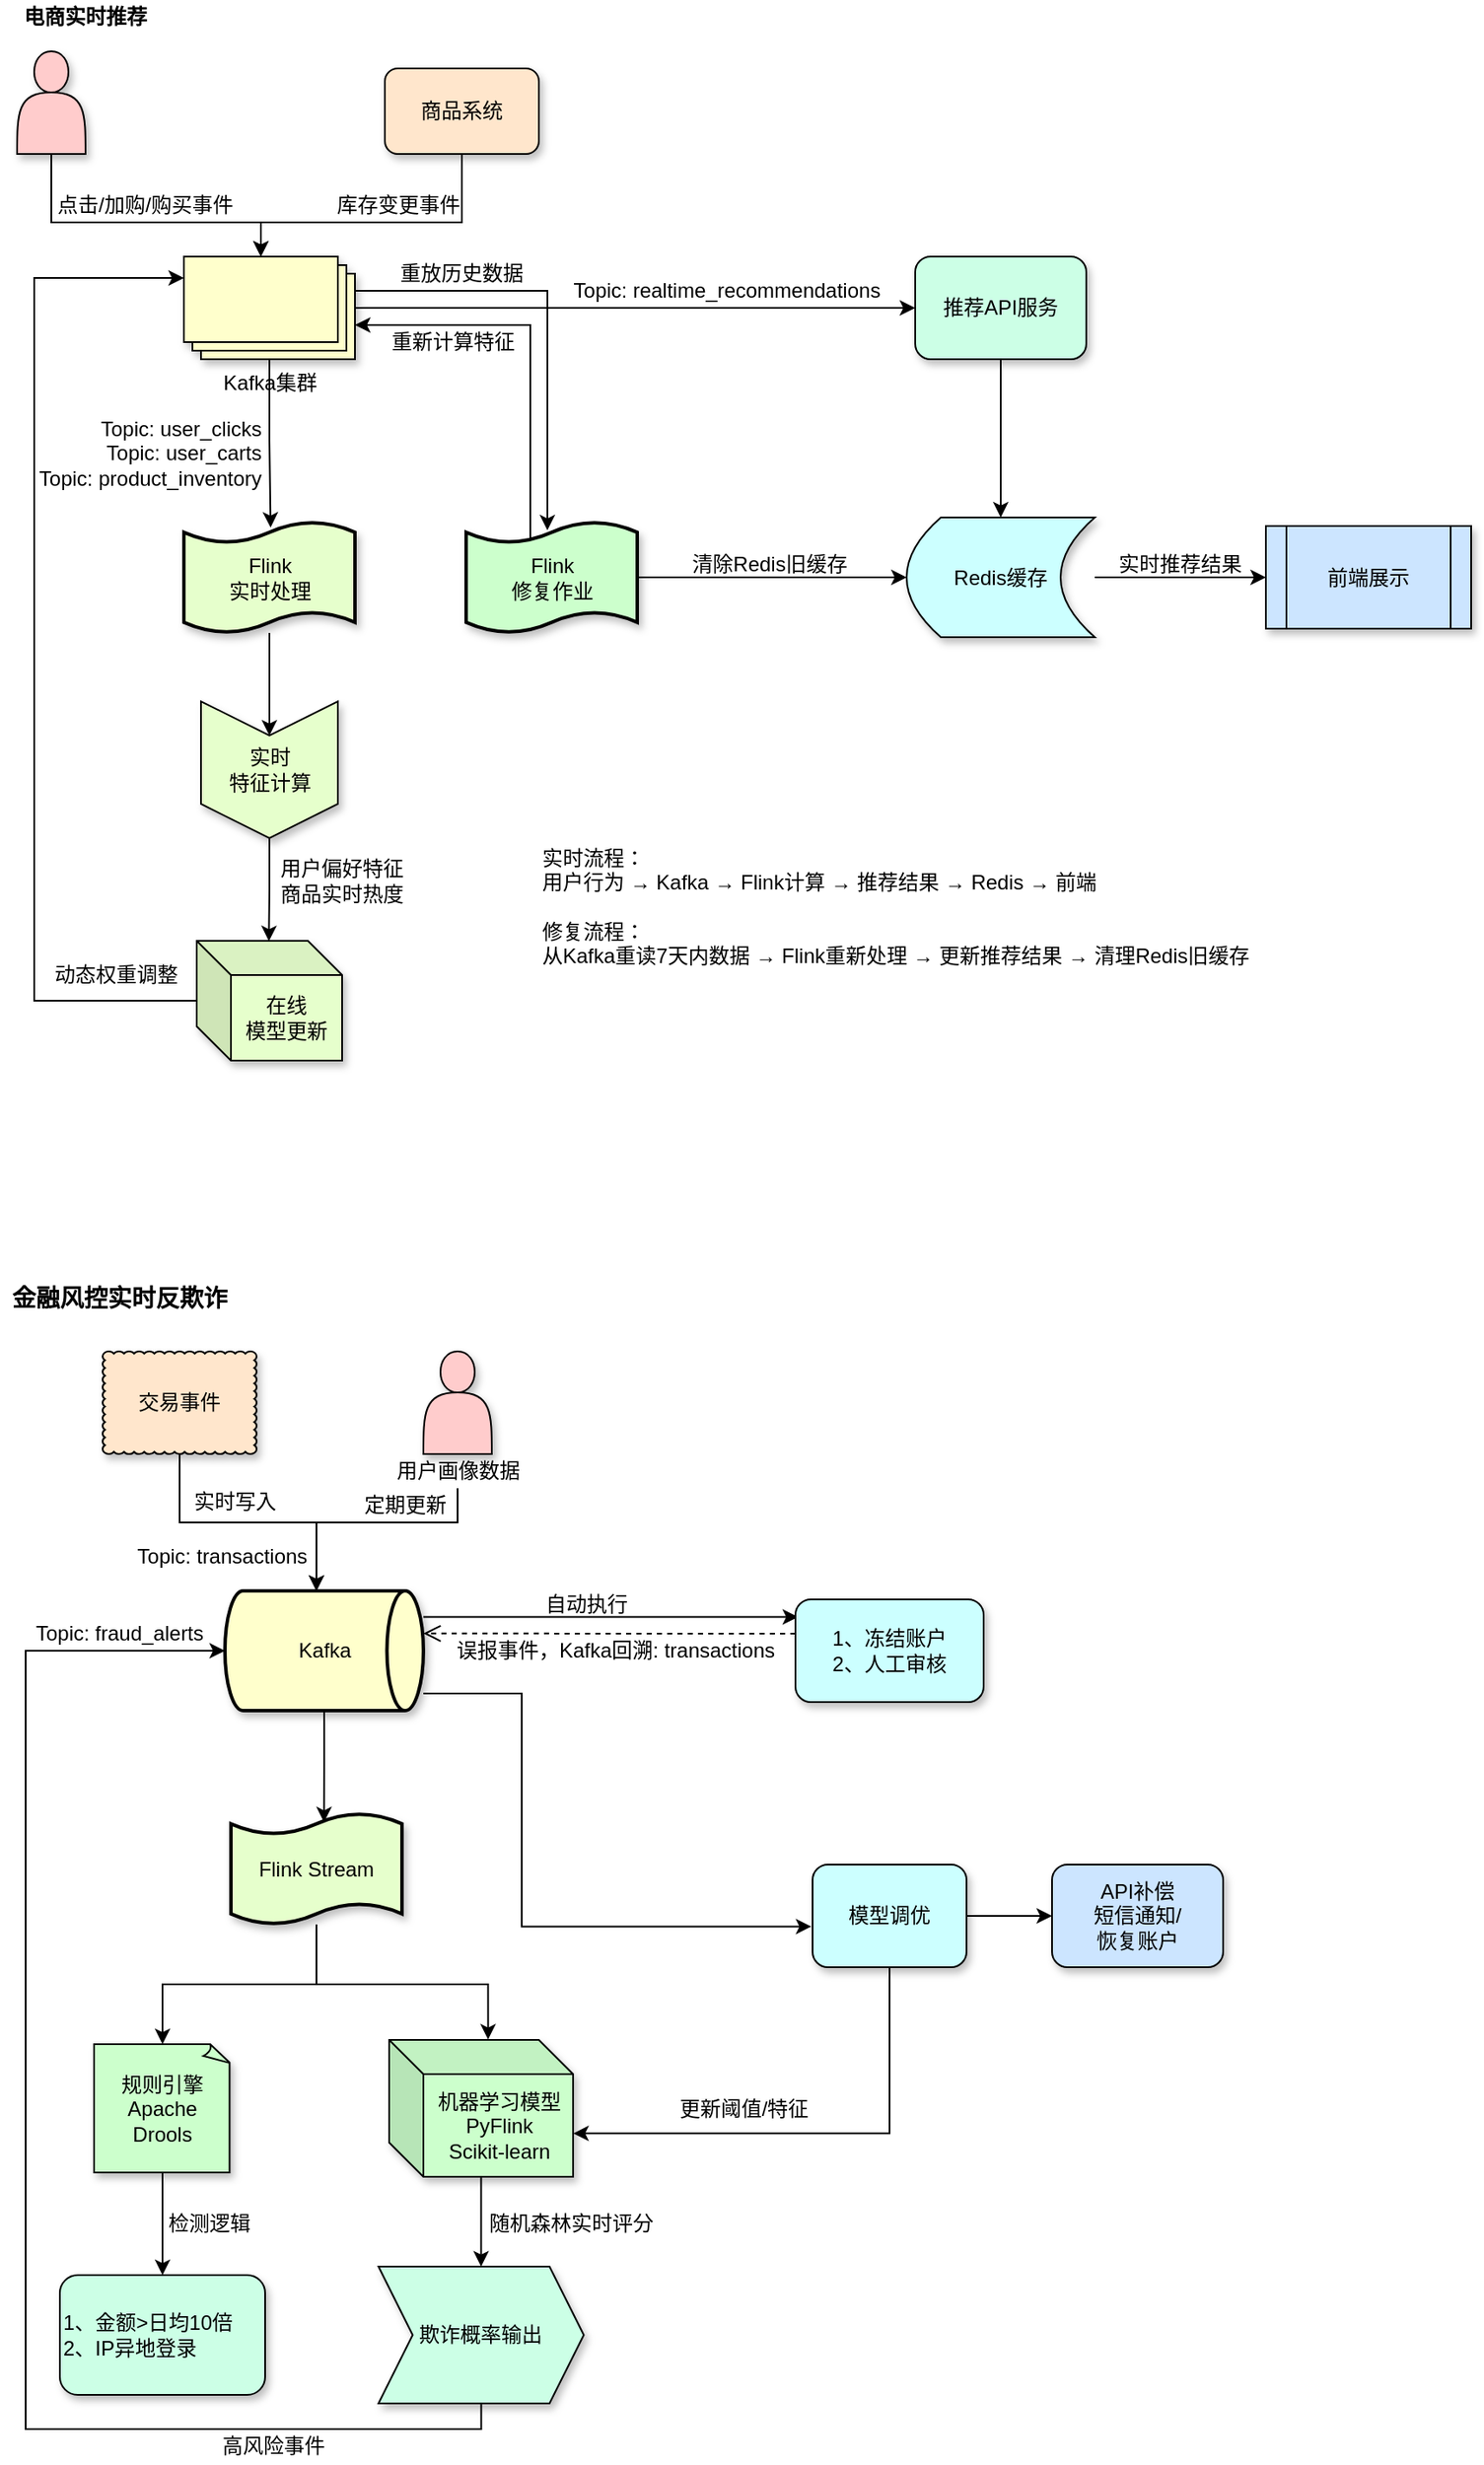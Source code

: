 <mxfile version="28.1.0">
  <diagram name="第 1 页" id="_Aqxj8Jde4Hy_DxsKCQy">
    <mxGraphModel dx="1590" dy="773" grid="1" gridSize="10" guides="1" tooltips="1" connect="1" arrows="1" fold="1" page="1" pageScale="1" pageWidth="827" pageHeight="1169" math="0" shadow="0">
      <root>
        <mxCell id="0" />
        <mxCell id="1" parent="0" />
        <mxCell id="La25dQTpnZjJiYhMPWZi-64" value="" style="group" vertex="1" connectable="0" parent="1">
          <mxGeometry x="120" y="860" width="715" height="690" as="geometry" />
        </mxCell>
        <mxCell id="La25dQTpnZjJiYhMPWZi-7" value="交易事件" style="whiteSpace=wrap;html=1;shape=mxgraph.basic.cloud_rect;fillColor=#FFE6CC;shadow=1;movable=1;resizable=1;rotatable=1;deletable=1;editable=1;locked=0;connectable=1;" vertex="1" parent="La25dQTpnZjJiYhMPWZi-64">
          <mxGeometry x="60" y="40" width="90" height="60" as="geometry" />
        </mxCell>
        <mxCell id="La25dQTpnZjJiYhMPWZi-8" value="" style="shape=actor;whiteSpace=wrap;html=1;fillColor=#FFCCCC;shadow=1;movable=1;resizable=1;rotatable=1;deletable=1;editable=1;locked=0;connectable=1;" vertex="1" parent="La25dQTpnZjJiYhMPWZi-64">
          <mxGeometry x="247.5" y="40" width="40" height="60" as="geometry" />
        </mxCell>
        <mxCell id="La25dQTpnZjJiYhMPWZi-46" style="edgeStyle=orthogonalEdgeStyle;rounded=0;orthogonalLoop=1;jettySize=auto;html=1;movable=1;resizable=1;rotatable=1;deletable=1;editable=1;locked=0;connectable=1;" edge="1" parent="La25dQTpnZjJiYhMPWZi-64" source="La25dQTpnZjJiYhMPWZi-9">
          <mxGeometry relative="1" as="geometry">
            <mxPoint x="185" y="180" as="targetPoint" />
            <Array as="points">
              <mxPoint x="268" y="140" />
              <mxPoint x="185" y="140" />
            </Array>
          </mxGeometry>
        </mxCell>
        <mxCell id="La25dQTpnZjJiYhMPWZi-9" value="用户画像数据" style="text;strokeColor=none;align=center;fillColor=none;html=1;verticalAlign=middle;whiteSpace=wrap;rounded=0;movable=1;resizable=1;rotatable=1;deletable=1;editable=1;locked=0;connectable=1;" vertex="1" parent="La25dQTpnZjJiYhMPWZi-64">
          <mxGeometry x="227.5" y="100" width="80" height="20" as="geometry" />
        </mxCell>
        <mxCell id="La25dQTpnZjJiYhMPWZi-22" style="edgeStyle=orthogonalEdgeStyle;rounded=0;orthogonalLoop=1;jettySize=auto;html=1;entryX=0.014;entryY=0.171;entryDx=0;entryDy=0;entryPerimeter=0;movable=1;resizable=1;rotatable=1;deletable=1;editable=1;locked=0;connectable=1;" edge="1" parent="La25dQTpnZjJiYhMPWZi-64" source="La25dQTpnZjJiYhMPWZi-10" target="La25dQTpnZjJiYhMPWZi-21">
          <mxGeometry relative="1" as="geometry">
            <Array as="points">
              <mxPoint x="397" y="195" />
            </Array>
          </mxGeometry>
        </mxCell>
        <mxCell id="La25dQTpnZjJiYhMPWZi-10" value="Kafka" style="strokeWidth=2;html=1;shape=mxgraph.flowchart.direct_data;whiteSpace=wrap;fillColor=#FFFFCC;shadow=1;movable=1;resizable=1;rotatable=1;deletable=1;editable=1;locked=0;connectable=1;" vertex="1" parent="La25dQTpnZjJiYhMPWZi-64">
          <mxGeometry x="131.5" y="180" width="116" height="70" as="geometry" />
        </mxCell>
        <mxCell id="La25dQTpnZjJiYhMPWZi-50" style="edgeStyle=orthogonalEdgeStyle;rounded=0;orthogonalLoop=1;jettySize=auto;html=1;movable=1;resizable=1;rotatable=1;deletable=1;editable=1;locked=0;connectable=1;" edge="1" parent="La25dQTpnZjJiYhMPWZi-64" source="La25dQTpnZjJiYhMPWZi-11" target="La25dQTpnZjJiYhMPWZi-12">
          <mxGeometry relative="1" as="geometry">
            <Array as="points">
              <mxPoint x="185" y="410" />
              <mxPoint x="95" y="410" />
            </Array>
          </mxGeometry>
        </mxCell>
        <mxCell id="La25dQTpnZjJiYhMPWZi-11" value="Flink Stream" style="shape=tape;whiteSpace=wrap;html=1;strokeWidth=2;size=0.19;fillColor=#E6FFCC;shadow=1;movable=1;resizable=1;rotatable=1;deletable=1;editable=1;locked=0;connectable=1;" vertex="1" parent="La25dQTpnZjJiYhMPWZi-64">
          <mxGeometry x="135" y="310" width="100" height="65" as="geometry" />
        </mxCell>
        <mxCell id="La25dQTpnZjJiYhMPWZi-41" style="edgeStyle=orthogonalEdgeStyle;rounded=0;orthogonalLoop=1;jettySize=auto;html=1;entryX=0.5;entryY=0;entryDx=0;entryDy=0;movable=1;resizable=1;rotatable=1;deletable=1;editable=1;locked=0;connectable=1;" edge="1" parent="La25dQTpnZjJiYhMPWZi-64" source="La25dQTpnZjJiYhMPWZi-12" target="La25dQTpnZjJiYhMPWZi-14">
          <mxGeometry relative="1" as="geometry" />
        </mxCell>
        <mxCell id="La25dQTpnZjJiYhMPWZi-12" value="规则引擎&lt;br&gt;Apache Drools" style="whiteSpace=wrap;html=1;shape=mxgraph.basic.document;fillColor=#CCFFCC;shadow=1;movable=1;resizable=1;rotatable=1;deletable=1;editable=1;locked=0;connectable=1;" vertex="1" parent="La25dQTpnZjJiYhMPWZi-64">
          <mxGeometry x="55" y="445" width="80" height="75" as="geometry" />
        </mxCell>
        <mxCell id="La25dQTpnZjJiYhMPWZi-52" style="edgeStyle=orthogonalEdgeStyle;rounded=0;orthogonalLoop=1;jettySize=auto;html=1;entryX=0.5;entryY=0;entryDx=0;entryDy=0;movable=1;resizable=1;rotatable=1;deletable=1;editable=1;locked=0;connectable=1;" edge="1" parent="La25dQTpnZjJiYhMPWZi-64" source="La25dQTpnZjJiYhMPWZi-13" target="La25dQTpnZjJiYhMPWZi-15">
          <mxGeometry relative="1" as="geometry" />
        </mxCell>
        <mxCell id="La25dQTpnZjJiYhMPWZi-13" value="机器学习模型&lt;br&gt;PyFlink&lt;br&gt;Scikit-learn" style="shape=cube;whiteSpace=wrap;html=1;boundedLbl=1;backgroundOutline=1;darkOpacity=0.05;darkOpacity2=0.1;fillColor=#CCFFCC;shadow=1;movable=1;resizable=1;rotatable=1;deletable=1;editable=1;locked=0;connectable=1;" vertex="1" parent="La25dQTpnZjJiYhMPWZi-64">
          <mxGeometry x="227.5" y="442.5" width="107.5" height="80" as="geometry" />
        </mxCell>
        <mxCell id="La25dQTpnZjJiYhMPWZi-14" value="1、金额&amp;gt;日均10倍&lt;br&gt;2、IP异地登录" style="rounded=1;whiteSpace=wrap;html=1;align=left;fillColor=#CCFFE6;shadow=1;movable=1;resizable=1;rotatable=1;deletable=1;editable=1;locked=0;connectable=1;" vertex="1" parent="La25dQTpnZjJiYhMPWZi-64">
          <mxGeometry x="35" y="580" width="120" height="70" as="geometry" />
        </mxCell>
        <mxCell id="La25dQTpnZjJiYhMPWZi-15" value="欺诈概率输出" style="shape=step;perimeter=stepPerimeter;whiteSpace=wrap;html=1;fixedSize=1;fillColor=#CCFFE6;shadow=1;movable=1;resizable=1;rotatable=1;deletable=1;editable=1;locked=0;connectable=1;" vertex="1" parent="La25dQTpnZjJiYhMPWZi-64">
          <mxGeometry x="221.25" y="575" width="120" height="80" as="geometry" />
        </mxCell>
        <mxCell id="La25dQTpnZjJiYhMPWZi-18" value="Topic: transactions" style="text;strokeColor=none;align=center;fillColor=none;html=1;verticalAlign=middle;whiteSpace=wrap;rounded=0;movable=1;resizable=1;rotatable=1;deletable=1;editable=1;locked=0;connectable=1;" vertex="1" parent="La25dQTpnZjJiYhMPWZi-64">
          <mxGeometry x="75" y="150" width="110" height="20" as="geometry" />
        </mxCell>
        <mxCell id="La25dQTpnZjJiYhMPWZi-20" value="Topic: fraud_alerts" style="text;strokeColor=none;align=center;fillColor=none;html=1;verticalAlign=middle;whiteSpace=wrap;rounded=0;movable=1;resizable=1;rotatable=1;deletable=1;editable=1;locked=0;connectable=1;" vertex="1" parent="La25dQTpnZjJiYhMPWZi-64">
          <mxGeometry x="15" y="195" width="110" height="20" as="geometry" />
        </mxCell>
        <mxCell id="La25dQTpnZjJiYhMPWZi-21" value="1、冻结账户&lt;br&gt;2、人工审核" style="rounded=1;whiteSpace=wrap;html=1;align=center;fillColor=#CCFFFF;shadow=1;movable=1;resizable=1;rotatable=1;deletable=1;editable=1;locked=0;connectable=1;" vertex="1" parent="La25dQTpnZjJiYhMPWZi-64">
          <mxGeometry x="465" y="185" width="110" height="60" as="geometry" />
        </mxCell>
        <mxCell id="La25dQTpnZjJiYhMPWZi-24" value="自动执行" style="text;strokeColor=none;align=center;fillColor=none;html=1;verticalAlign=middle;whiteSpace=wrap;rounded=0;movable=1;resizable=1;rotatable=1;deletable=1;editable=1;locked=0;connectable=1;" vertex="1" parent="La25dQTpnZjJiYhMPWZi-64">
          <mxGeometry x="317.5" y="180" width="50" height="15" as="geometry" />
        </mxCell>
        <mxCell id="La25dQTpnZjJiYhMPWZi-27" value="" style="html=1;verticalAlign=bottom;endArrow=open;dashed=1;endSize=8;curved=0;rounded=0;movable=1;resizable=1;rotatable=1;deletable=1;editable=1;locked=0;connectable=1;" edge="1" parent="La25dQTpnZjJiYhMPWZi-64">
          <mxGeometry relative="1" as="geometry">
            <mxPoint x="465" y="205.05" as="sourcePoint" />
            <mxPoint x="247.5" y="204.88" as="targetPoint" />
          </mxGeometry>
        </mxCell>
        <mxCell id="La25dQTpnZjJiYhMPWZi-28" value="误报事件，Kafka回溯: transactions" style="text;strokeColor=none;align=center;fillColor=none;html=1;verticalAlign=middle;whiteSpace=wrap;rounded=0;movable=1;resizable=1;rotatable=1;deletable=1;editable=1;locked=0;connectable=1;" vertex="1" parent="La25dQTpnZjJiYhMPWZi-64">
          <mxGeometry x="265" y="205" width="190" height="20" as="geometry" />
        </mxCell>
        <mxCell id="La25dQTpnZjJiYhMPWZi-36" style="edgeStyle=orthogonalEdgeStyle;rounded=0;orthogonalLoop=1;jettySize=auto;html=1;entryX=0;entryY=0.5;entryDx=0;entryDy=0;movable=1;resizable=1;rotatable=1;deletable=1;editable=1;locked=0;connectable=1;" edge="1" parent="La25dQTpnZjJiYhMPWZi-64" source="La25dQTpnZjJiYhMPWZi-31" target="La25dQTpnZjJiYhMPWZi-35">
          <mxGeometry relative="1" as="geometry" />
        </mxCell>
        <mxCell id="La25dQTpnZjJiYhMPWZi-31" value="模型调优" style="rounded=1;whiteSpace=wrap;html=1;fillColor=#CCFFFF;shadow=1;movable=1;resizable=1;rotatable=1;deletable=1;editable=1;locked=0;connectable=1;" vertex="1" parent="La25dQTpnZjJiYhMPWZi-64">
          <mxGeometry x="475" y="340" width="90" height="60" as="geometry" />
        </mxCell>
        <mxCell id="La25dQTpnZjJiYhMPWZi-34" value="更新阈值/特征" style="text;strokeColor=none;align=center;fillColor=none;html=1;verticalAlign=middle;whiteSpace=wrap;rounded=0;movable=1;resizable=1;rotatable=1;deletable=1;editable=1;locked=0;connectable=1;" vertex="1" parent="La25dQTpnZjJiYhMPWZi-64">
          <mxGeometry x="395" y="472.5" width="80" height="20" as="geometry" />
        </mxCell>
        <mxCell id="La25dQTpnZjJiYhMPWZi-35" value="API补偿&lt;br&gt;短信通知/&lt;br&gt;恢复账户" style="rounded=1;whiteSpace=wrap;html=1;fillColor=#CCE5FF;shadow=1;movable=1;resizable=1;rotatable=1;deletable=1;editable=1;locked=0;connectable=1;" vertex="1" parent="La25dQTpnZjJiYhMPWZi-64">
          <mxGeometry x="615" y="340" width="100" height="60" as="geometry" />
        </mxCell>
        <mxCell id="La25dQTpnZjJiYhMPWZi-38" style="edgeStyle=orthogonalEdgeStyle;rounded=0;orthogonalLoop=1;jettySize=auto;html=1;entryX=0.544;entryY=0.081;entryDx=0;entryDy=0;entryPerimeter=0;movable=1;resizable=1;rotatable=1;deletable=1;editable=1;locked=0;connectable=1;" edge="1" parent="La25dQTpnZjJiYhMPWZi-64" source="La25dQTpnZjJiYhMPWZi-10" target="La25dQTpnZjJiYhMPWZi-11">
          <mxGeometry relative="1" as="geometry" />
        </mxCell>
        <mxCell id="La25dQTpnZjJiYhMPWZi-43" value="实时写入" style="text;strokeColor=none;align=center;fillColor=none;html=1;verticalAlign=middle;whiteSpace=wrap;rounded=0;movable=1;resizable=1;rotatable=1;deletable=1;editable=1;locked=0;connectable=1;" vertex="1" parent="La25dQTpnZjJiYhMPWZi-64">
          <mxGeometry x="110" y="120" width="55" height="15" as="geometry" />
        </mxCell>
        <mxCell id="La25dQTpnZjJiYhMPWZi-44" value="定期更新" style="text;strokeColor=none;align=center;fillColor=none;html=1;verticalAlign=middle;whiteSpace=wrap;rounded=0;movable=1;resizable=1;rotatable=1;deletable=1;editable=1;locked=0;connectable=1;" vertex="1" parent="La25dQTpnZjJiYhMPWZi-64">
          <mxGeometry x="207.5" y="120" width="57.5" height="20" as="geometry" />
        </mxCell>
        <mxCell id="La25dQTpnZjJiYhMPWZi-45" style="edgeStyle=orthogonalEdgeStyle;rounded=0;orthogonalLoop=1;jettySize=auto;html=1;entryX=0.461;entryY=0;entryDx=0;entryDy=0;entryPerimeter=0;movable=1;resizable=1;rotatable=1;deletable=1;editable=1;locked=0;connectable=1;" edge="1" parent="La25dQTpnZjJiYhMPWZi-64" source="La25dQTpnZjJiYhMPWZi-7" target="La25dQTpnZjJiYhMPWZi-10">
          <mxGeometry relative="1" as="geometry" />
        </mxCell>
        <mxCell id="La25dQTpnZjJiYhMPWZi-47" value="检测逻辑" style="text;strokeColor=none;align=center;fillColor=none;html=1;verticalAlign=middle;whiteSpace=wrap;rounded=0;movable=1;resizable=1;rotatable=1;deletable=1;editable=1;locked=0;connectable=1;" vertex="1" parent="La25dQTpnZjJiYhMPWZi-64">
          <mxGeometry x="95" y="540" width="55" height="20" as="geometry" />
        </mxCell>
        <mxCell id="La25dQTpnZjJiYhMPWZi-51" style="edgeStyle=orthogonalEdgeStyle;rounded=0;orthogonalLoop=1;jettySize=auto;html=1;entryX=0.538;entryY=-0.003;entryDx=0;entryDy=0;entryPerimeter=0;movable=1;resizable=1;rotatable=1;deletable=1;editable=1;locked=0;connectable=1;" edge="1" parent="La25dQTpnZjJiYhMPWZi-64" source="La25dQTpnZjJiYhMPWZi-11" target="La25dQTpnZjJiYhMPWZi-13">
          <mxGeometry relative="1" as="geometry">
            <mxPoint x="285" y="440" as="targetPoint" />
            <Array as="points">
              <mxPoint x="185" y="410" />
              <mxPoint x="285" y="410" />
            </Array>
          </mxGeometry>
        </mxCell>
        <mxCell id="La25dQTpnZjJiYhMPWZi-53" value="随机森林实时评分" style="text;strokeColor=none;align=center;fillColor=none;html=1;verticalAlign=middle;whiteSpace=wrap;rounded=0;movable=1;resizable=1;rotatable=1;deletable=1;editable=1;locked=0;connectable=1;" vertex="1" parent="La25dQTpnZjJiYhMPWZi-64">
          <mxGeometry x="285" y="540" width="97.5" height="20" as="geometry" />
        </mxCell>
        <mxCell id="La25dQTpnZjJiYhMPWZi-56" style="edgeStyle=orthogonalEdgeStyle;rounded=0;orthogonalLoop=1;jettySize=auto;html=1;entryX=0;entryY=0.5;entryDx=0;entryDy=0;entryPerimeter=0;movable=1;resizable=1;rotatable=1;deletable=1;editable=1;locked=0;connectable=1;" edge="1" parent="La25dQTpnZjJiYhMPWZi-64" source="La25dQTpnZjJiYhMPWZi-15" target="La25dQTpnZjJiYhMPWZi-10">
          <mxGeometry relative="1" as="geometry">
            <Array as="points">
              <mxPoint x="281" y="670" />
              <mxPoint x="15" y="670" />
              <mxPoint x="15" y="215" />
            </Array>
          </mxGeometry>
        </mxCell>
        <mxCell id="La25dQTpnZjJiYhMPWZi-59" style="edgeStyle=orthogonalEdgeStyle;rounded=0;orthogonalLoop=1;jettySize=auto;html=1;entryX=-0.008;entryY=0.604;entryDx=0;entryDy=0;entryPerimeter=0;movable=1;resizable=1;rotatable=1;deletable=1;editable=1;locked=0;connectable=1;" edge="1" parent="La25dQTpnZjJiYhMPWZi-64" source="La25dQTpnZjJiYhMPWZi-10" target="La25dQTpnZjJiYhMPWZi-31">
          <mxGeometry relative="1" as="geometry">
            <Array as="points">
              <mxPoint x="305" y="240" />
              <mxPoint x="305" y="376" />
            </Array>
          </mxGeometry>
        </mxCell>
        <mxCell id="La25dQTpnZjJiYhMPWZi-60" style="edgeStyle=orthogonalEdgeStyle;rounded=0;orthogonalLoop=1;jettySize=auto;html=1;entryX=1.001;entryY=0.683;entryDx=0;entryDy=0;entryPerimeter=0;movable=1;resizable=1;rotatable=1;deletable=1;editable=1;locked=0;connectable=1;" edge="1" parent="La25dQTpnZjJiYhMPWZi-64" source="La25dQTpnZjJiYhMPWZi-31" target="La25dQTpnZjJiYhMPWZi-13">
          <mxGeometry relative="1" as="geometry">
            <Array as="points">
              <mxPoint x="520" y="497" />
            </Array>
          </mxGeometry>
        </mxCell>
        <mxCell id="La25dQTpnZjJiYhMPWZi-61" value="高风险事件" style="text;strokeColor=none;align=center;fillColor=none;html=1;verticalAlign=middle;whiteSpace=wrap;rounded=0;movable=1;resizable=1;rotatable=1;deletable=1;editable=1;locked=0;connectable=1;" vertex="1" parent="La25dQTpnZjJiYhMPWZi-64">
          <mxGeometry x="125" y="670" width="70" height="20" as="geometry" />
        </mxCell>
        <mxCell id="La25dQTpnZjJiYhMPWZi-63" value="&lt;p class=&quot;MsoNormal&quot;&gt;&lt;span style=&quot;mso-spacerun:&#39;yes&#39;;font-family:Calibri;mso-fareast-font-family:宋体;&lt;br/&gt;mso-bidi-font-family:&#39;Times New Roman&#39;;font-size:10.5pt;mso-font-kerning:1.0pt;&quot;&gt;&lt;font face=&quot;宋体&quot;&gt;&lt;b&gt;金融风控实时反欺诈&lt;/b&gt;&lt;/font&gt;&lt;/span&gt;&lt;/p&gt;" style="text;strokeColor=none;align=center;fillColor=none;html=1;verticalAlign=middle;whiteSpace=wrap;rounded=0;movable=1;resizable=1;rotatable=1;deletable=1;editable=1;locked=0;connectable=1;" vertex="1" parent="La25dQTpnZjJiYhMPWZi-64">
          <mxGeometry width="140" height="20" as="geometry" />
        </mxCell>
        <mxCell id="La25dQTpnZjJiYhMPWZi-65" value="" style="group" vertex="1" connectable="0" parent="1">
          <mxGeometry x="130" y="110" width="850" height="620" as="geometry" />
        </mxCell>
        <mxCell id="fvvX9LTm_vfDmY3ljQnO-33" value="Flink&lt;br&gt;修复作业" style="shape=tape;whiteSpace=wrap;html=1;strokeWidth=2;size=0.19;fillColor=#CCFFCC;shadow=1;" parent="La25dQTpnZjJiYhMPWZi-65" vertex="1">
          <mxGeometry x="262.5" y="305" width="100" height="65" as="geometry" />
        </mxCell>
        <mxCell id="La25dQTpnZjJiYhMPWZi-2" value="&lt;b&gt;电商实时推荐&lt;/b&gt;" style="text;strokeColor=none;align=center;fillColor=none;html=1;verticalAlign=middle;whiteSpace=wrap;rounded=0;" vertex="1" parent="La25dQTpnZjJiYhMPWZi-65">
          <mxGeometry width="80" height="20" as="geometry" />
        </mxCell>
        <mxCell id="fvvX9LTm_vfDmY3ljQnO-1" value="" style="shape=actor;whiteSpace=wrap;html=1;fillColor=#FFCCCC;shadow=1;" parent="La25dQTpnZjJiYhMPWZi-65" vertex="1">
          <mxGeometry y="30" width="40" height="60" as="geometry" />
        </mxCell>
        <mxCell id="fvvX9LTm_vfDmY3ljQnO-2" value="商品系统" style="rounded=1;whiteSpace=wrap;html=1;fillColor=#FFE6CC;shadow=1;" parent="La25dQTpnZjJiYhMPWZi-65" vertex="1">
          <mxGeometry x="215" y="40" width="90" height="50" as="geometry" />
        </mxCell>
        <mxCell id="fvvX9LTm_vfDmY3ljQnO-65" style="edgeStyle=orthogonalEdgeStyle;rounded=0;orthogonalLoop=1;jettySize=auto;html=1;entryX=0;entryY=0.5;entryDx=0;entryDy=0;" parent="La25dQTpnZjJiYhMPWZi-65" source="fvvX9LTm_vfDmY3ljQnO-3" target="fvvX9LTm_vfDmY3ljQnO-44" edge="1">
          <mxGeometry relative="1" as="geometry" />
        </mxCell>
        <mxCell id="fvvX9LTm_vfDmY3ljQnO-3" value="Kafka集群" style="verticalLabelPosition=bottom;verticalAlign=top;html=1;shape=mxgraph.basic.layered_rect;dx=10;outlineConnect=0;whiteSpace=wrap;fillColor=#FFFFCC;shadow=1;" parent="La25dQTpnZjJiYhMPWZi-65" vertex="1">
          <mxGeometry x="97.5" y="150" width="100" height="60" as="geometry" />
        </mxCell>
        <mxCell id="fvvX9LTm_vfDmY3ljQnO-6" value="点击/加购/购买事件" style="text;strokeColor=none;align=center;fillColor=none;html=1;verticalAlign=middle;whiteSpace=wrap;rounded=0;" parent="La25dQTpnZjJiYhMPWZi-65" vertex="1">
          <mxGeometry x="20" y="110" width="110" height="20" as="geometry" />
        </mxCell>
        <mxCell id="fvvX9LTm_vfDmY3ljQnO-7" value="库存变更事件" style="text;strokeColor=none;align=center;fillColor=none;html=1;verticalAlign=middle;whiteSpace=wrap;rounded=0;" parent="La25dQTpnZjJiYhMPWZi-65" vertex="1">
          <mxGeometry x="182.5" y="110" width="80" height="20" as="geometry" />
        </mxCell>
        <mxCell id="fvvX9LTm_vfDmY3ljQnO-71" style="edgeStyle=orthogonalEdgeStyle;rounded=0;orthogonalLoop=1;jettySize=auto;html=1;" parent="La25dQTpnZjJiYhMPWZi-65" source="fvvX9LTm_vfDmY3ljQnO-15" target="fvvX9LTm_vfDmY3ljQnO-18" edge="1">
          <mxGeometry relative="1" as="geometry" />
        </mxCell>
        <mxCell id="fvvX9LTm_vfDmY3ljQnO-15" value="Flink&lt;br&gt;实时处理" style="shape=tape;whiteSpace=wrap;html=1;strokeWidth=2;size=0.19;fillColor=#E6FFCC;shadow=1;" parent="La25dQTpnZjJiYhMPWZi-65" vertex="1">
          <mxGeometry x="97.5" y="305" width="100" height="65" as="geometry" />
        </mxCell>
        <mxCell id="fvvX9LTm_vfDmY3ljQnO-16" style="edgeStyle=orthogonalEdgeStyle;rounded=0;orthogonalLoop=1;jettySize=auto;html=1;entryX=0.507;entryY=0.052;entryDx=0;entryDy=0;entryPerimeter=0;" parent="La25dQTpnZjJiYhMPWZi-65" source="fvvX9LTm_vfDmY3ljQnO-3" target="fvvX9LTm_vfDmY3ljQnO-15" edge="1">
          <mxGeometry relative="1" as="geometry">
            <mxPoint x="140" y="240" as="sourcePoint" />
          </mxGeometry>
        </mxCell>
        <mxCell id="fvvX9LTm_vfDmY3ljQnO-17" value="Topic: user_clicks&lt;br&gt;Topic: user_carts&lt;br&gt;Topic: product_inventory" style="text;strokeColor=none;align=right;fillColor=none;html=1;verticalAlign=middle;whiteSpace=wrap;rounded=0;" parent="La25dQTpnZjJiYhMPWZi-65" vertex="1">
          <mxGeometry x="5" y="240" width="140" height="50" as="geometry" />
        </mxCell>
        <mxCell id="fvvX9LTm_vfDmY3ljQnO-18" value="实时&lt;br&gt;特征计算" style="shape=step;perimeter=stepPerimeter;whiteSpace=wrap;html=1;fixedSize=1;direction=south;fillColor=#E6FFCC;shadow=1;" parent="La25dQTpnZjJiYhMPWZi-65" vertex="1">
          <mxGeometry x="107.5" y="410" width="80" height="80" as="geometry" />
        </mxCell>
        <mxCell id="fvvX9LTm_vfDmY3ljQnO-19" value="在线&lt;br&gt;模型更新" style="shape=cube;whiteSpace=wrap;html=1;boundedLbl=1;backgroundOutline=1;darkOpacity=0.05;darkOpacity2=0.1;fillColor=#E6FFCC;shadow=1;" parent="La25dQTpnZjJiYhMPWZi-65" vertex="1">
          <mxGeometry x="105" y="550" width="85" height="70" as="geometry" />
        </mxCell>
        <mxCell id="fvvX9LTm_vfDmY3ljQnO-21" style="edgeStyle=orthogonalEdgeStyle;rounded=0;orthogonalLoop=1;jettySize=auto;html=1;entryX=0.496;entryY=0.003;entryDx=0;entryDy=0;entryPerimeter=0;" parent="La25dQTpnZjJiYhMPWZi-65" source="fvvX9LTm_vfDmY3ljQnO-18" target="fvvX9LTm_vfDmY3ljQnO-19" edge="1">
          <mxGeometry relative="1" as="geometry" />
        </mxCell>
        <mxCell id="fvvX9LTm_vfDmY3ljQnO-22" value="用户偏好特征&lt;br&gt;商品实时热度" style="text;strokeColor=none;align=center;fillColor=none;html=1;verticalAlign=middle;whiteSpace=wrap;rounded=0;" parent="La25dQTpnZjJiYhMPWZi-65" vertex="1">
          <mxGeometry x="150" y="500" width="80" height="30" as="geometry" />
        </mxCell>
        <mxCell id="fvvX9LTm_vfDmY3ljQnO-76" style="edgeStyle=orthogonalEdgeStyle;rounded=0;orthogonalLoop=1;jettySize=auto;html=1;exitX=0.39;exitY=0.147;exitDx=0;exitDy=0;exitPerimeter=0;" parent="La25dQTpnZjJiYhMPWZi-65" source="fvvX9LTm_vfDmY3ljQnO-33" target="fvvX9LTm_vfDmY3ljQnO-3" edge="1">
          <mxGeometry relative="1" as="geometry">
            <Array as="points">
              <mxPoint x="300" y="315" />
              <mxPoint x="300" y="190" />
            </Array>
          </mxGeometry>
        </mxCell>
        <mxCell id="fvvX9LTm_vfDmY3ljQnO-78" style="edgeStyle=orthogonalEdgeStyle;rounded=0;orthogonalLoop=1;jettySize=auto;html=1;entryX=0;entryY=0.5;entryDx=0;entryDy=0;" parent="La25dQTpnZjJiYhMPWZi-65" source="fvvX9LTm_vfDmY3ljQnO-33" target="fvvX9LTm_vfDmY3ljQnO-47" edge="1">
          <mxGeometry relative="1" as="geometry" />
        </mxCell>
        <mxCell id="fvvX9LTm_vfDmY3ljQnO-36" value="重新计算特征" style="text;strokeColor=none;align=center;fillColor=none;html=1;verticalAlign=middle;whiteSpace=wrap;rounded=0;" parent="La25dQTpnZjJiYhMPWZi-65" vertex="1">
          <mxGeometry x="215" y="190" width="80" height="20" as="geometry" />
        </mxCell>
        <mxCell id="fvvX9LTm_vfDmY3ljQnO-39" value="重放历史数据" style="text;strokeColor=none;align=center;fillColor=none;html=1;verticalAlign=middle;whiteSpace=wrap;rounded=0;" parent="La25dQTpnZjJiYhMPWZi-65" vertex="1">
          <mxGeometry x="220" y="150" width="80" height="20" as="geometry" />
        </mxCell>
        <mxCell id="fvvX9LTm_vfDmY3ljQnO-40" value="动态权重调整" style="text;strokeColor=none;align=center;fillColor=none;html=1;verticalAlign=middle;whiteSpace=wrap;rounded=0;" parent="La25dQTpnZjJiYhMPWZi-65" vertex="1">
          <mxGeometry x="17.5" y="560" width="80" height="20" as="geometry" />
        </mxCell>
        <mxCell id="fvvX9LTm_vfDmY3ljQnO-62" style="edgeStyle=orthogonalEdgeStyle;rounded=0;orthogonalLoop=1;jettySize=auto;html=1;entryX=0.5;entryY=0;entryDx=0;entryDy=0;" parent="La25dQTpnZjJiYhMPWZi-65" source="fvvX9LTm_vfDmY3ljQnO-44" target="fvvX9LTm_vfDmY3ljQnO-47" edge="1">
          <mxGeometry relative="1" as="geometry" />
        </mxCell>
        <mxCell id="fvvX9LTm_vfDmY3ljQnO-44" value="推荐API服务" style="rounded=1;whiteSpace=wrap;html=1;fillColor=#CCFFE6;shadow=1;" parent="La25dQTpnZjJiYhMPWZi-65" vertex="1">
          <mxGeometry x="525" y="150" width="100" height="60" as="geometry" />
        </mxCell>
        <mxCell id="fvvX9LTm_vfDmY3ljQnO-46" value="Topic: realtime_recommendations" style="text;strokeColor=none;align=center;fillColor=none;html=1;verticalAlign=middle;whiteSpace=wrap;rounded=0;" parent="La25dQTpnZjJiYhMPWZi-65" vertex="1">
          <mxGeometry x="320" y="160" width="190" height="20" as="geometry" />
        </mxCell>
        <mxCell id="fvvX9LTm_vfDmY3ljQnO-79" style="edgeStyle=orthogonalEdgeStyle;rounded=0;orthogonalLoop=1;jettySize=auto;html=1;entryX=0;entryY=0.5;entryDx=0;entryDy=0;" parent="La25dQTpnZjJiYhMPWZi-65" source="fvvX9LTm_vfDmY3ljQnO-47" target="fvvX9LTm_vfDmY3ljQnO-49" edge="1">
          <mxGeometry relative="1" as="geometry" />
        </mxCell>
        <mxCell id="fvvX9LTm_vfDmY3ljQnO-47" value="Redis缓存" style="shape=dataStorage;whiteSpace=wrap;html=1;fixedSize=1;fillColor=#CCFFFF;shadow=1;" parent="La25dQTpnZjJiYhMPWZi-65" vertex="1">
          <mxGeometry x="520" y="302.5" width="110" height="70" as="geometry" />
        </mxCell>
        <mxCell id="fvvX9LTm_vfDmY3ljQnO-49" value="前端展示" style="shape=process;whiteSpace=wrap;html=1;backgroundOutline=1;fillColor=#CCE5FF;shadow=1;" parent="La25dQTpnZjJiYhMPWZi-65" vertex="1">
          <mxGeometry x="730" y="307.5" width="120" height="60" as="geometry" />
        </mxCell>
        <mxCell id="fvvX9LTm_vfDmY3ljQnO-52" value="实时推荐结果" style="text;strokeColor=none;align=center;fillColor=none;html=1;verticalAlign=middle;whiteSpace=wrap;rounded=0;" parent="La25dQTpnZjJiYhMPWZi-65" vertex="1">
          <mxGeometry x="640" y="320" width="80" height="20" as="geometry" />
        </mxCell>
        <mxCell id="fvvX9LTm_vfDmY3ljQnO-38" value="清除Redis旧缓存" style="text;strokeColor=none;align=center;fillColor=none;html=1;verticalAlign=middle;whiteSpace=wrap;rounded=0;" parent="La25dQTpnZjJiYhMPWZi-65" vertex="1">
          <mxGeometry x="390" y="320" width="100" height="20" as="geometry" />
        </mxCell>
        <mxCell id="fvvX9LTm_vfDmY3ljQnO-73" style="edgeStyle=orthogonalEdgeStyle;rounded=0;orthogonalLoop=1;jettySize=auto;html=1;entryX=0;entryY=0;entryDx=45;entryDy=0;entryPerimeter=0;" parent="La25dQTpnZjJiYhMPWZi-65" source="fvvX9LTm_vfDmY3ljQnO-1" target="fvvX9LTm_vfDmY3ljQnO-3" edge="1">
          <mxGeometry relative="1" as="geometry">
            <Array as="points">
              <mxPoint x="20" y="130" />
              <mxPoint x="143" y="130" />
            </Array>
          </mxGeometry>
        </mxCell>
        <mxCell id="fvvX9LTm_vfDmY3ljQnO-74" style="edgeStyle=orthogonalEdgeStyle;rounded=0;orthogonalLoop=1;jettySize=auto;html=1;entryX=0;entryY=0;entryDx=45;entryDy=0;entryPerimeter=0;" parent="La25dQTpnZjJiYhMPWZi-65" source="fvvX9LTm_vfDmY3ljQnO-2" target="fvvX9LTm_vfDmY3ljQnO-3" edge="1">
          <mxGeometry relative="1" as="geometry">
            <Array as="points">
              <mxPoint x="260" y="130" />
              <mxPoint x="143" y="130" />
            </Array>
          </mxGeometry>
        </mxCell>
        <mxCell id="fvvX9LTm_vfDmY3ljQnO-75" style="edgeStyle=orthogonalEdgeStyle;rounded=0;orthogonalLoop=1;jettySize=auto;html=1;entryX=0;entryY=0;entryDx=0;entryDy=12.5;entryPerimeter=0;" parent="La25dQTpnZjJiYhMPWZi-65" source="fvvX9LTm_vfDmY3ljQnO-19" target="fvvX9LTm_vfDmY3ljQnO-3" edge="1">
          <mxGeometry relative="1" as="geometry">
            <Array as="points">
              <mxPoint x="10" y="585" />
              <mxPoint x="10" y="162" />
            </Array>
          </mxGeometry>
        </mxCell>
        <mxCell id="fvvX9LTm_vfDmY3ljQnO-77" style="edgeStyle=orthogonalEdgeStyle;rounded=0;orthogonalLoop=1;jettySize=auto;html=1;entryX=0.475;entryY=0.077;entryDx=0;entryDy=0;entryPerimeter=0;" parent="La25dQTpnZjJiYhMPWZi-65" source="fvvX9LTm_vfDmY3ljQnO-3" target="fvvX9LTm_vfDmY3ljQnO-33" edge="1">
          <mxGeometry relative="1" as="geometry">
            <Array as="points">
              <mxPoint x="310" y="170" />
            </Array>
          </mxGeometry>
        </mxCell>
        <mxCell id="La25dQTpnZjJiYhMPWZi-4" value="&lt;div&gt;实时流程：&lt;/div&gt;&lt;div&gt;用户行为 → Kafka → Flink计算 → 推荐结果 → Redis → 前端&amp;nbsp;&lt;/div&gt;&lt;div&gt;&amp;nbsp;&lt;/div&gt;&lt;div&gt;修复流程：&lt;/div&gt;&lt;div&gt;从Kafka重读7天内数据 → Flink重新处理 → 更新推荐结果 → 清理Redis旧缓存&amp;nbsp;&lt;/div&gt;" style="text;strokeColor=none;align=left;fillColor=none;html=1;verticalAlign=middle;whiteSpace=wrap;rounded=0;" vertex="1" parent="La25dQTpnZjJiYhMPWZi-65">
          <mxGeometry x="305" y="490" width="425" height="80" as="geometry" />
        </mxCell>
      </root>
    </mxGraphModel>
  </diagram>
</mxfile>
